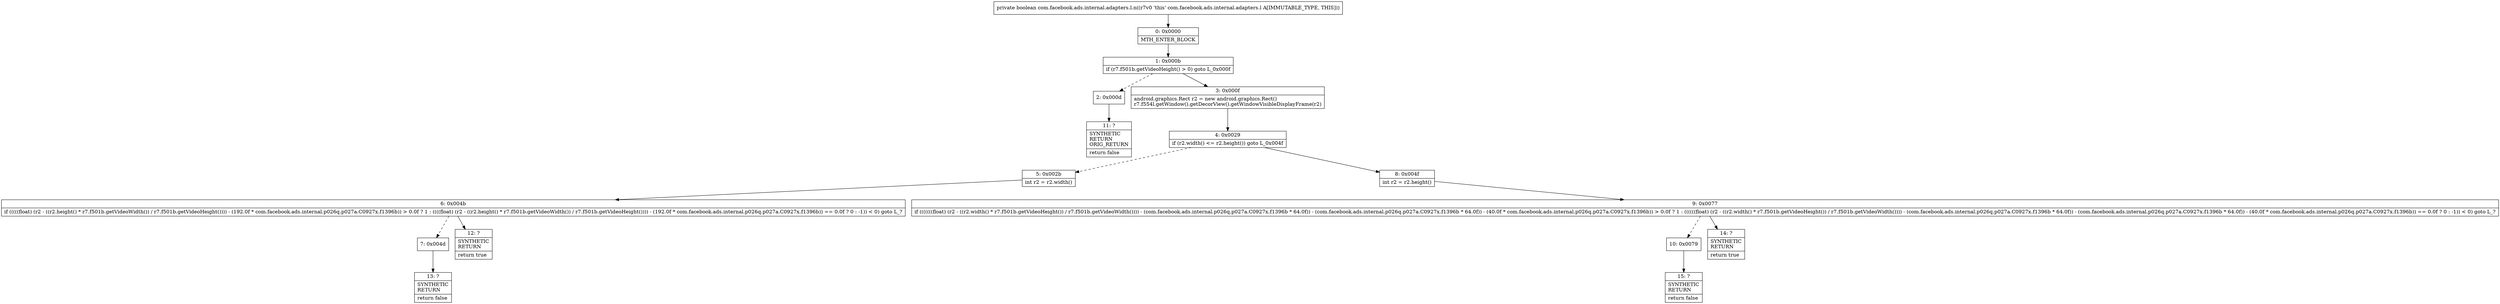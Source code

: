 digraph "CFG forcom.facebook.ads.internal.adapters.l.n()Z" {
Node_0 [shape=record,label="{0\:\ 0x0000|MTH_ENTER_BLOCK\l}"];
Node_1 [shape=record,label="{1\:\ 0x000b|if (r7.f501b.getVideoHeight() \> 0) goto L_0x000f\l}"];
Node_2 [shape=record,label="{2\:\ 0x000d}"];
Node_3 [shape=record,label="{3\:\ 0x000f|android.graphics.Rect r2 = new android.graphics.Rect()\lr7.f554l.getWindow().getDecorView().getWindowVisibleDisplayFrame(r2)\l}"];
Node_4 [shape=record,label="{4\:\ 0x0029|if (r2.width() \<= r2.height()) goto L_0x004f\l}"];
Node_5 [shape=record,label="{5\:\ 0x002b|int r2 = r2.width()\l}"];
Node_6 [shape=record,label="{6\:\ 0x004b|if (((((float) (r2 \- ((r2.height() * r7.f501b.getVideoWidth()) \/ r7.f501b.getVideoHeight()))) \- (192.0f * com.facebook.ads.internal.p026q.p027a.C0927x.f1396b)) \> 0.0f ? 1 : ((((float) (r2 \- ((r2.height() * r7.f501b.getVideoWidth()) \/ r7.f501b.getVideoHeight()))) \- (192.0f * com.facebook.ads.internal.p026q.p027a.C0927x.f1396b)) == 0.0f ? 0 : \-1)) \< 0) goto L_?\l}"];
Node_7 [shape=record,label="{7\:\ 0x004d}"];
Node_8 [shape=record,label="{8\:\ 0x004f|int r2 = r2.height()\l}"];
Node_9 [shape=record,label="{9\:\ 0x0077|if (((((((float) (r2 \- ((r2.width() * r7.f501b.getVideoHeight()) \/ r7.f501b.getVideoWidth()))) \- (com.facebook.ads.internal.p026q.p027a.C0927x.f1396b * 64.0f)) \- (com.facebook.ads.internal.p026q.p027a.C0927x.f1396b * 64.0f)) \- (40.0f * com.facebook.ads.internal.p026q.p027a.C0927x.f1396b)) \> 0.0f ? 1 : ((((((float) (r2 \- ((r2.width() * r7.f501b.getVideoHeight()) \/ r7.f501b.getVideoWidth()))) \- (com.facebook.ads.internal.p026q.p027a.C0927x.f1396b * 64.0f)) \- (com.facebook.ads.internal.p026q.p027a.C0927x.f1396b * 64.0f)) \- (40.0f * com.facebook.ads.internal.p026q.p027a.C0927x.f1396b)) == 0.0f ? 0 : \-1)) \< 0) goto L_?\l}"];
Node_10 [shape=record,label="{10\:\ 0x0079}"];
Node_11 [shape=record,label="{11\:\ ?|SYNTHETIC\lRETURN\lORIG_RETURN\l|return false\l}"];
Node_12 [shape=record,label="{12\:\ ?|SYNTHETIC\lRETURN\l|return true\l}"];
Node_13 [shape=record,label="{13\:\ ?|SYNTHETIC\lRETURN\l|return false\l}"];
Node_14 [shape=record,label="{14\:\ ?|SYNTHETIC\lRETURN\l|return true\l}"];
Node_15 [shape=record,label="{15\:\ ?|SYNTHETIC\lRETURN\l|return false\l}"];
MethodNode[shape=record,label="{private boolean com.facebook.ads.internal.adapters.l.n((r7v0 'this' com.facebook.ads.internal.adapters.l A[IMMUTABLE_TYPE, THIS])) }"];
MethodNode -> Node_0;
Node_0 -> Node_1;
Node_1 -> Node_2[style=dashed];
Node_1 -> Node_3;
Node_2 -> Node_11;
Node_3 -> Node_4;
Node_4 -> Node_5[style=dashed];
Node_4 -> Node_8;
Node_5 -> Node_6;
Node_6 -> Node_7[style=dashed];
Node_6 -> Node_12;
Node_7 -> Node_13;
Node_8 -> Node_9;
Node_9 -> Node_10[style=dashed];
Node_9 -> Node_14;
Node_10 -> Node_15;
}

